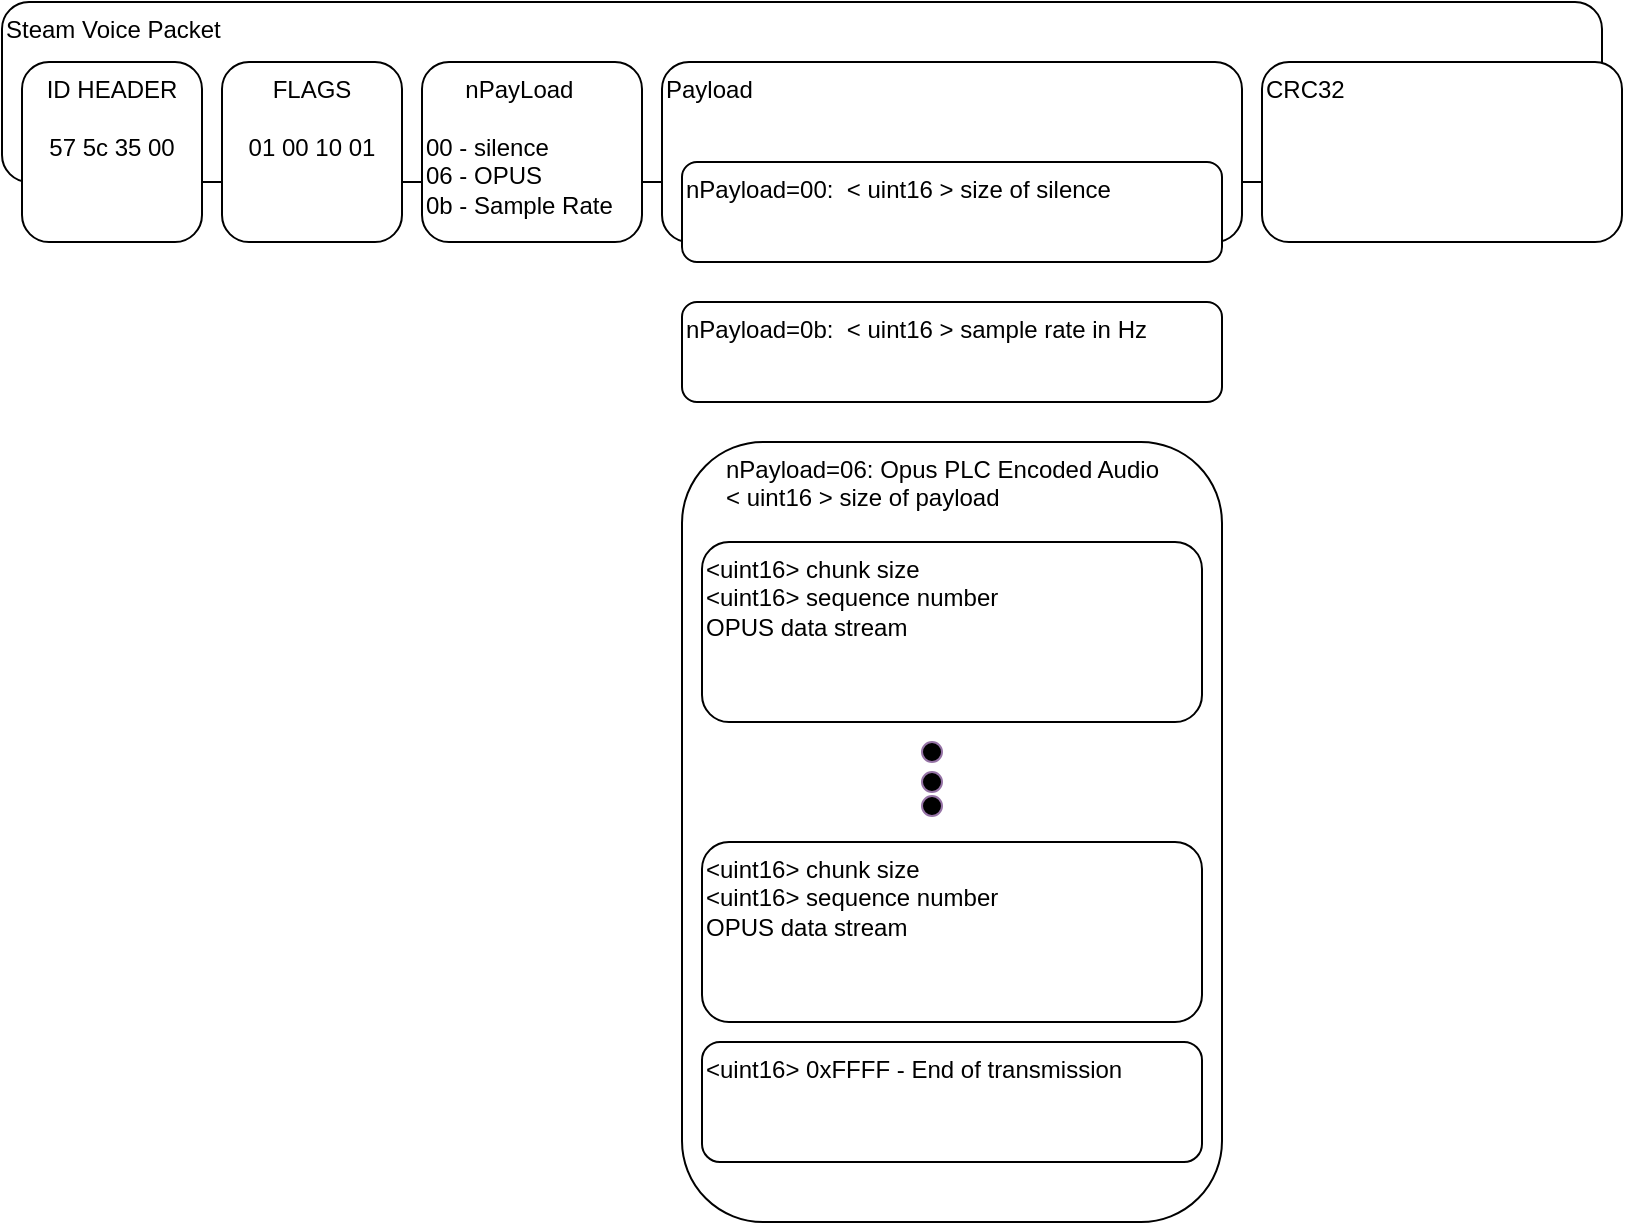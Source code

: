 <mxfile version="13.8.1" type="device"><diagram id="ZuZNplAO3TGf3VILC09P" name="Page-1"><mxGraphModel dx="870" dy="958" grid="1" gridSize="10" guides="1" tooltips="1" connect="1" arrows="1" fold="1" page="1" pageScale="1" pageWidth="850" pageHeight="1100" math="0" shadow="0"><root><mxCell id="0"/><mxCell id="1" parent="0"/><mxCell id="_q258W7CD7EXnq25DBVI-2" value="Steam Voice Packet" style="rounded=1;whiteSpace=wrap;html=1;align=left;verticalAlign=top;" parent="1" vertex="1"><mxGeometry x="20" y="200" width="800" height="90" as="geometry"/></mxCell><mxCell id="_q258W7CD7EXnq25DBVI-3" value="&lt;div&gt;&lt;span&gt;ID HEADER&lt;/span&gt;&lt;/div&gt;&lt;div&gt;&lt;span&gt;&lt;br&gt;&lt;/span&gt;&lt;/div&gt;&lt;div&gt;&lt;span&gt;57 5c 35 00&lt;/span&gt;&lt;/div&gt;" style="rounded=1;whiteSpace=wrap;html=1;align=center;verticalAlign=top;" parent="1" vertex="1"><mxGeometry x="30" y="230" width="90" height="90" as="geometry"/></mxCell><mxCell id="_q258W7CD7EXnq25DBVI-4" value="FLAGS&lt;br&gt;&lt;br&gt;01 00 10 01" style="rounded=1;whiteSpace=wrap;html=1;align=center;verticalAlign=top;" parent="1" vertex="1"><mxGeometry x="130" y="230" width="90" height="90" as="geometry"/></mxCell><mxCell id="_q258W7CD7EXnq25DBVI-5" value="&lt;div style=&quot;text-align: center&quot;&gt;&lt;span&gt;nPayLoad&lt;/span&gt;&lt;/div&gt;&lt;br&gt;00 - silence&lt;br&gt;06 - OPUS&lt;br&gt;0b - Sample Rate" style="rounded=1;whiteSpace=wrap;html=1;align=left;verticalAlign=top;" parent="1" vertex="1"><mxGeometry x="230" y="230" width="110" height="90" as="geometry"/></mxCell><mxCell id="_q258W7CD7EXnq25DBVI-6" value="Payload" style="rounded=1;whiteSpace=wrap;html=1;align=left;verticalAlign=top;" parent="1" vertex="1"><mxGeometry x="350" y="230" width="290" height="90" as="geometry"/></mxCell><mxCell id="_q258W7CD7EXnq25DBVI-7" value="nPayload=00:&amp;nbsp; &amp;lt; uint16 &amp;gt; size of silence" style="rounded=1;whiteSpace=wrap;html=1;align=left;verticalAlign=top;" parent="1" vertex="1"><mxGeometry x="360" y="280" width="270" height="50" as="geometry"/></mxCell><mxCell id="_q258W7CD7EXnq25DBVI-8" value="&amp;nbsp; &amp;nbsp; &amp;nbsp; nPayload=06: Opus PLC Encoded Audio&lt;br&gt;&amp;nbsp; &amp;nbsp; &amp;nbsp; &amp;lt; uint16 &amp;gt; size of payload&amp;nbsp;" style="rounded=1;whiteSpace=wrap;html=1;align=left;verticalAlign=top;" parent="1" vertex="1"><mxGeometry x="360" y="420" width="270" height="390" as="geometry"/></mxCell><mxCell id="_q258W7CD7EXnq25DBVI-9" value="CRC32" style="rounded=1;whiteSpace=wrap;html=1;align=left;verticalAlign=top;" parent="1" vertex="1"><mxGeometry x="650" y="230" width="180" height="90" as="geometry"/></mxCell><mxCell id="_q258W7CD7EXnq25DBVI-11" value="&amp;lt;uint16&amp;gt; chunk size&lt;br&gt;&amp;lt;uint16&amp;gt; sequence number&lt;br&gt;OPUS data stream" style="rounded=1;whiteSpace=wrap;html=1;align=left;verticalAlign=top;" parent="1" vertex="1"><mxGeometry x="370" y="470" width="250" height="90" as="geometry"/></mxCell><mxCell id="_q258W7CD7EXnq25DBVI-12" value="&amp;lt;uint16&amp;gt; chunk size&lt;br&gt;&amp;lt;uint16&amp;gt; sequence number&lt;br&gt;OPUS data stream" style="rounded=1;whiteSpace=wrap;html=1;align=left;verticalAlign=top;" parent="1" vertex="1"><mxGeometry x="370" y="620" width="250" height="90" as="geometry"/></mxCell><mxCell id="_q258W7CD7EXnq25DBVI-13" value="" style="ellipse;whiteSpace=wrap;html=1;aspect=fixed;strokeColor=#9673a6;fillColor=#000000;" parent="1" vertex="1"><mxGeometry x="480" y="570" width="10" height="10" as="geometry"/></mxCell><mxCell id="_q258W7CD7EXnq25DBVI-14" value="" style="ellipse;whiteSpace=wrap;html=1;aspect=fixed;strokeColor=#9673a6;fillColor=#000000;" parent="1" vertex="1"><mxGeometry x="480" y="585" width="10" height="10" as="geometry"/></mxCell><mxCell id="_q258W7CD7EXnq25DBVI-15" value="" style="ellipse;whiteSpace=wrap;html=1;aspect=fixed;strokeColor=#9673a6;fillColor=#000000;" parent="1" vertex="1"><mxGeometry x="480" y="597" width="10" height="10" as="geometry"/></mxCell><mxCell id="_q258W7CD7EXnq25DBVI-16" value="&amp;lt;uint16&amp;gt; 0xFFFF - End of transmission&lt;br&gt;" style="rounded=1;whiteSpace=wrap;html=1;align=left;verticalAlign=top;" parent="1" vertex="1"><mxGeometry x="370" y="720" width="250" height="60" as="geometry"/></mxCell><mxCell id="Voc-hsNqGx_ahkoT4Rtf-1" value="nPayload=0b:&amp;nbsp; &amp;lt; uint16 &amp;gt; sample rate in Hz" style="rounded=1;whiteSpace=wrap;html=1;align=left;verticalAlign=top;" vertex="1" parent="1"><mxGeometry x="360" y="350" width="270" height="50" as="geometry"/></mxCell></root></mxGraphModel></diagram></mxfile>